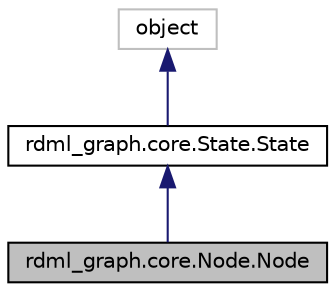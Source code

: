 digraph "rdml_graph.core.Node.Node"
{
 // LATEX_PDF_SIZE
  edge [fontname="Helvetica",fontsize="10",labelfontname="Helvetica",labelfontsize="10"];
  node [fontname="Helvetica",fontsize="10",shape=record];
  Node1 [label="rdml_graph.core.Node.Node",height=0.2,width=0.4,color="black", fillcolor="grey75", style="filled", fontcolor="black",tooltip="Node class for a node of a graph structure."];
  Node2 -> Node1 [dir="back",color="midnightblue",fontsize="10",style="solid",fontname="Helvetica"];
  Node2 [label="rdml_graph.core.State.State",height=0.2,width=0.4,color="black", fillcolor="white", style="filled",URL="$classrdml__graph_1_1core_1_1State_1_1State.html",tooltip="The generic State object for searches."];
  Node3 -> Node2 [dir="back",color="midnightblue",fontsize="10",style="solid",fontname="Helvetica"];
  Node3 [label="object",height=0.2,width=0.4,color="grey75", fillcolor="white", style="filled",tooltip=" "];
}

